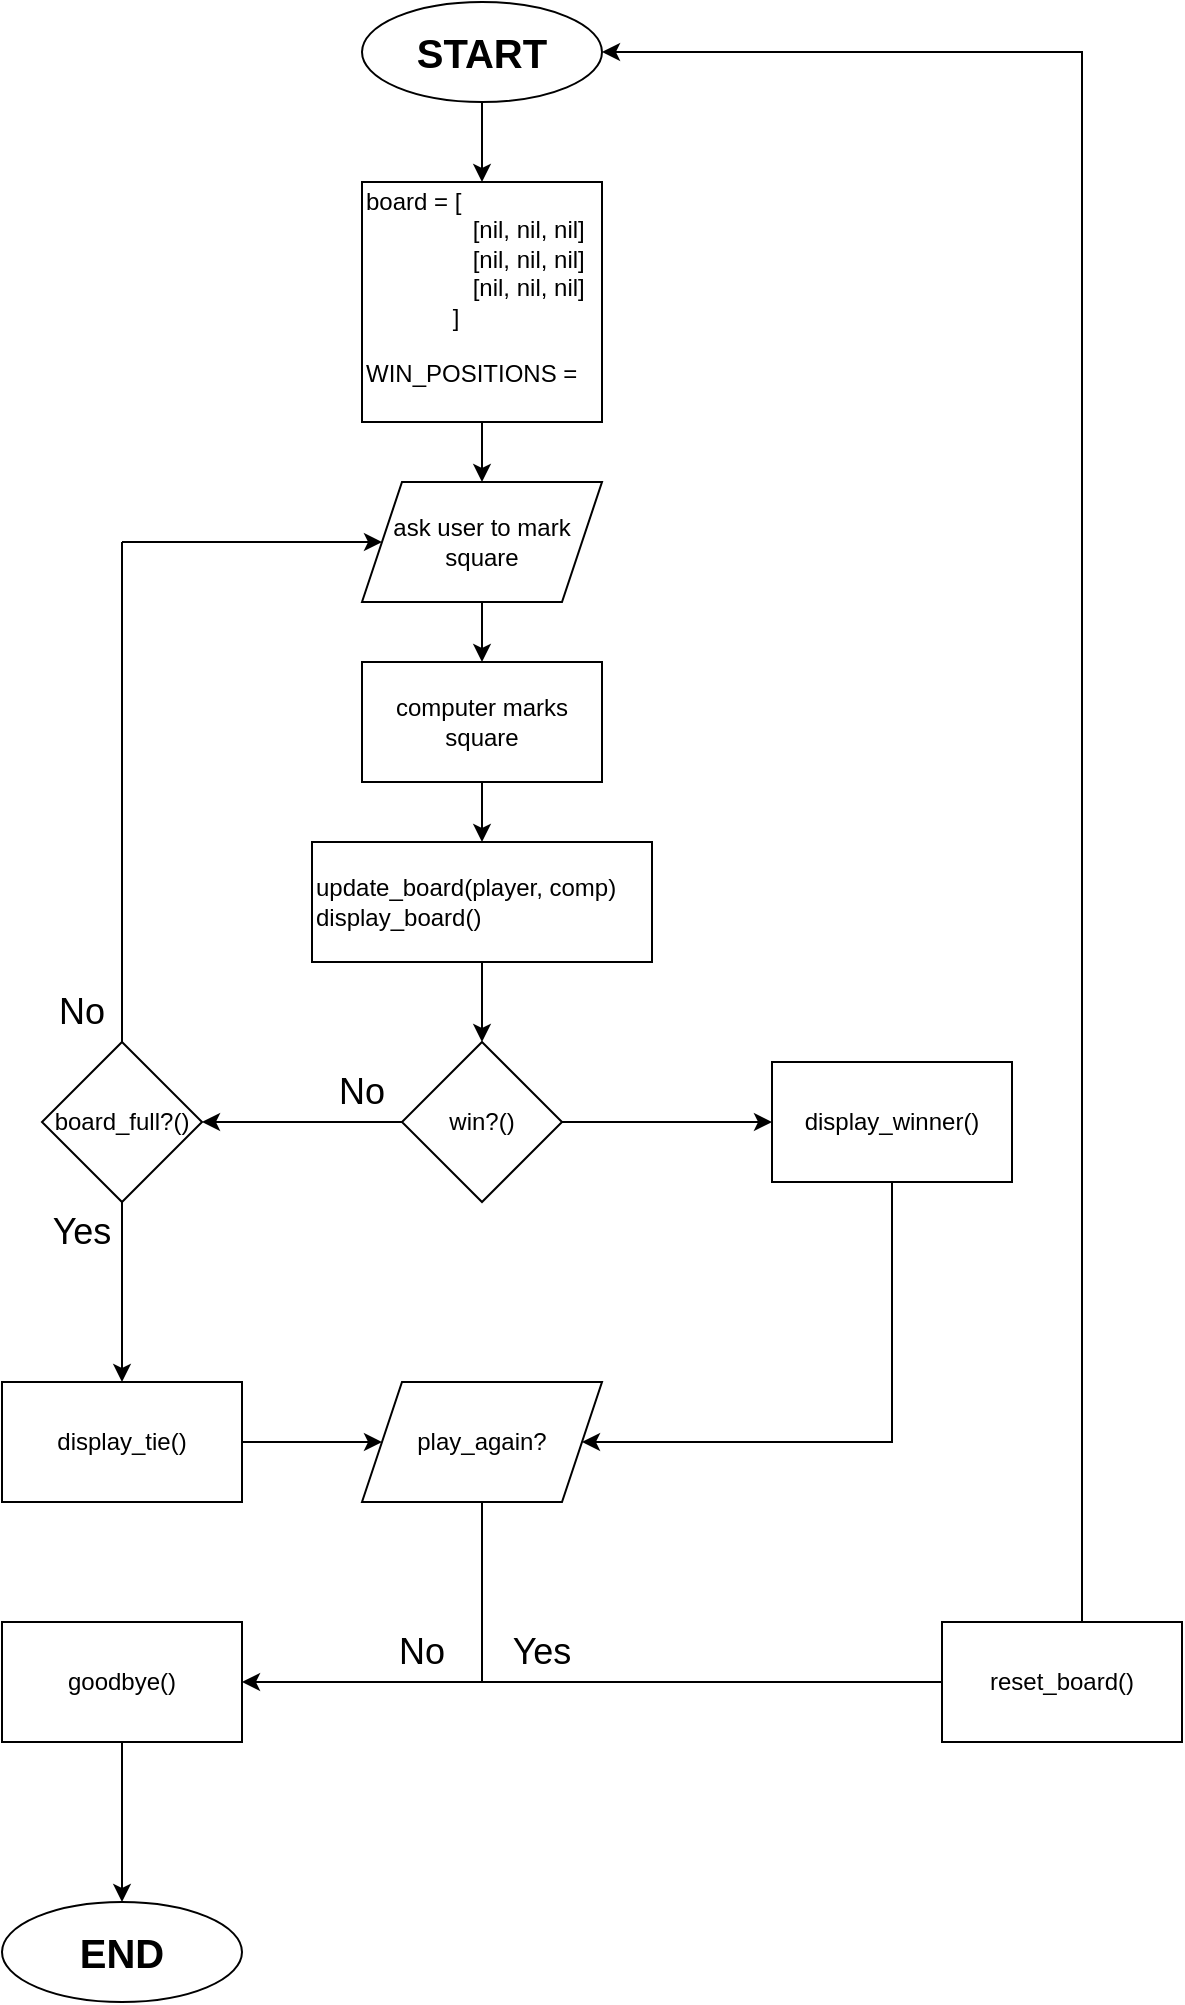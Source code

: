 <mxfile version="24.0.1" type="device">
  <diagram id="C5RBs43oDa-KdzZeNtuy" name="Page-1">
    <mxGraphModel dx="993" dy="784" grid="1" gridSize="10" guides="1" tooltips="1" connect="1" arrows="1" fold="1" page="1" pageScale="1" pageWidth="827" pageHeight="1169" math="0" shadow="0">
      <root>
        <mxCell id="WIyWlLk6GJQsqaUBKTNV-0" />
        <mxCell id="WIyWlLk6GJQsqaUBKTNV-1" parent="WIyWlLk6GJQsqaUBKTNV-0" />
        <mxCell id="HFUvoCJiVVyaj49G1ueH-1" value="&lt;font style=&quot;font-size: 20px;&quot;&gt;&lt;b&gt;START&lt;/b&gt;&lt;/font&gt;" style="ellipse;whiteSpace=wrap;html=1;" vertex="1" parent="WIyWlLk6GJQsqaUBKTNV-1">
          <mxGeometry x="360" y="20" width="120" height="50" as="geometry" />
        </mxCell>
        <mxCell id="HFUvoCJiVVyaj49G1ueH-4" style="edgeStyle=orthogonalEdgeStyle;rounded=0;orthogonalLoop=1;jettySize=auto;html=1;" edge="1" parent="WIyWlLk6GJQsqaUBKTNV-1" source="HFUvoCJiVVyaj49G1ueH-2" target="HFUvoCJiVVyaj49G1ueH-5">
          <mxGeometry relative="1" as="geometry">
            <mxPoint x="420.0" y="290" as="targetPoint" />
          </mxGeometry>
        </mxCell>
        <mxCell id="HFUvoCJiVVyaj49G1ueH-2" value="&lt;div style=&quot;&quot;&gt;&lt;span style=&quot;background-color: initial;&quot;&gt;board = [&lt;/span&gt;&lt;/div&gt;&lt;div style=&quot;&quot;&gt;&lt;span style=&quot;background-color: initial;&quot;&gt;&lt;span style=&quot;white-space: pre;&quot;&gt;&#x9;&lt;/span&gt;&lt;span style=&quot;white-space: pre;&quot;&gt;&#x9;&lt;/span&gt;[nil, nil, nil]&lt;/span&gt;&lt;/div&gt;&lt;div style=&quot;&quot;&gt;&lt;div style=&quot;&quot;&gt;&lt;span style=&quot;background-color: initial;&quot;&gt;&lt;span style=&quot;white-space: pre;&quot;&gt;&#x9;&lt;/span&gt;&lt;span style=&quot;white-space: pre;&quot;&gt;&#x9;&lt;/span&gt;[nil, nil, nil]&lt;/span&gt;&lt;/div&gt;&lt;span style=&quot;background-color: initial;&quot;&gt;&lt;div style=&quot;&quot;&gt;&lt;span style=&quot;background-color: initial;&quot;&gt;&lt;span style=&quot;white-space: pre;&quot;&gt;&#x9;&lt;/span&gt;&lt;span style=&quot;white-space: pre;&quot;&gt;&#x9;&lt;/span&gt;[nil, nil, nil]&lt;/span&gt;&lt;/div&gt;&lt;/span&gt;&lt;/div&gt;&lt;div style=&quot;&quot;&gt;&lt;span style=&quot;background-color: initial;&quot;&gt;&amp;nbsp; &amp;nbsp; &lt;span style=&quot;white-space: pre;&quot;&gt;&#x9;&lt;/span&gt;&amp;nbsp; &amp;nbsp; &amp;nbsp;]&amp;nbsp; &amp;nbsp; &amp;nbsp;&lt;/span&gt;&lt;/div&gt;&lt;div style=&quot;&quot;&gt;&lt;span style=&quot;background-color: initial;&quot;&gt;&lt;br&gt;&lt;/span&gt;&lt;/div&gt;&lt;div style=&quot;&quot;&gt;WIN_POSITIONS =&amp;nbsp;&lt;/div&gt;&lt;div style=&quot;&quot;&gt;&lt;br&gt;&lt;/div&gt;" style="rounded=0;whiteSpace=wrap;html=1;align=left;" vertex="1" parent="WIyWlLk6GJQsqaUBKTNV-1">
          <mxGeometry x="360" y="110" width="120" height="120" as="geometry" />
        </mxCell>
        <mxCell id="HFUvoCJiVVyaj49G1ueH-7" value="" style="edgeStyle=orthogonalEdgeStyle;rounded=0;orthogonalLoop=1;jettySize=auto;html=1;" edge="1" parent="WIyWlLk6GJQsqaUBKTNV-1" source="HFUvoCJiVVyaj49G1ueH-5" target="HFUvoCJiVVyaj49G1ueH-6">
          <mxGeometry relative="1" as="geometry" />
        </mxCell>
        <mxCell id="HFUvoCJiVVyaj49G1ueH-5" value="ask user to mark square" style="shape=parallelogram;perimeter=parallelogramPerimeter;whiteSpace=wrap;html=1;fixedSize=1;" vertex="1" parent="WIyWlLk6GJQsqaUBKTNV-1">
          <mxGeometry x="360.0" y="260" width="120" height="60" as="geometry" />
        </mxCell>
        <mxCell id="HFUvoCJiVVyaj49G1ueH-10" value="" style="edgeStyle=orthogonalEdgeStyle;rounded=0;orthogonalLoop=1;jettySize=auto;html=1;" edge="1" parent="WIyWlLk6GJQsqaUBKTNV-1" source="HFUvoCJiVVyaj49G1ueH-6" target="HFUvoCJiVVyaj49G1ueH-9">
          <mxGeometry relative="1" as="geometry" />
        </mxCell>
        <mxCell id="HFUvoCJiVVyaj49G1ueH-6" value="computer marks square" style="whiteSpace=wrap;html=1;" vertex="1" parent="WIyWlLk6GJQsqaUBKTNV-1">
          <mxGeometry x="360.0" y="350" width="120" height="60" as="geometry" />
        </mxCell>
        <mxCell id="HFUvoCJiVVyaj49G1ueH-13" value="" style="edgeStyle=orthogonalEdgeStyle;rounded=0;orthogonalLoop=1;jettySize=auto;html=1;" edge="1" parent="WIyWlLk6GJQsqaUBKTNV-1" source="HFUvoCJiVVyaj49G1ueH-9" target="HFUvoCJiVVyaj49G1ueH-12">
          <mxGeometry relative="1" as="geometry" />
        </mxCell>
        <mxCell id="HFUvoCJiVVyaj49G1ueH-9" value="update_board(player, comp)&lt;br&gt;display_board()" style="whiteSpace=wrap;html=1;align=left;" vertex="1" parent="WIyWlLk6GJQsqaUBKTNV-1">
          <mxGeometry x="335" y="440" width="170" height="60" as="geometry" />
        </mxCell>
        <mxCell id="HFUvoCJiVVyaj49G1ueH-19" value="" style="edgeStyle=orthogonalEdgeStyle;rounded=0;orthogonalLoop=1;jettySize=auto;html=1;" edge="1" parent="WIyWlLk6GJQsqaUBKTNV-1" source="HFUvoCJiVVyaj49G1ueH-12" target="HFUvoCJiVVyaj49G1ueH-18">
          <mxGeometry relative="1" as="geometry" />
        </mxCell>
        <mxCell id="HFUvoCJiVVyaj49G1ueH-28" value="" style="edgeStyle=orthogonalEdgeStyle;rounded=0;orthogonalLoop=1;jettySize=auto;html=1;" edge="1" parent="WIyWlLk6GJQsqaUBKTNV-1" source="HFUvoCJiVVyaj49G1ueH-12" target="HFUvoCJiVVyaj49G1ueH-27">
          <mxGeometry relative="1" as="geometry" />
        </mxCell>
        <mxCell id="HFUvoCJiVVyaj49G1ueH-12" value="win?()" style="rhombus;whiteSpace=wrap;html=1;" vertex="1" parent="WIyWlLk6GJQsqaUBKTNV-1">
          <mxGeometry x="380" y="540" width="80" height="80" as="geometry" />
        </mxCell>
        <mxCell id="HFUvoCJiVVyaj49G1ueH-30" value="" style="edgeStyle=orthogonalEdgeStyle;rounded=0;orthogonalLoop=1;jettySize=auto;html=1;" edge="1" parent="WIyWlLk6GJQsqaUBKTNV-1" source="HFUvoCJiVVyaj49G1ueH-18" target="HFUvoCJiVVyaj49G1ueH-29">
          <mxGeometry relative="1" as="geometry" />
        </mxCell>
        <mxCell id="HFUvoCJiVVyaj49G1ueH-18" value="board_full?()" style="rhombus;whiteSpace=wrap;html=1;" vertex="1" parent="WIyWlLk6GJQsqaUBKTNV-1">
          <mxGeometry x="200" y="540" width="80" height="80" as="geometry" />
        </mxCell>
        <mxCell id="HFUvoCJiVVyaj49G1ueH-20" value="No" style="text;html=1;align=center;verticalAlign=middle;whiteSpace=wrap;rounded=0;fontSize=18;" vertex="1" parent="WIyWlLk6GJQsqaUBKTNV-1">
          <mxGeometry x="330" y="550" width="60" height="30" as="geometry" />
        </mxCell>
        <mxCell id="HFUvoCJiVVyaj49G1ueH-24" value="" style="endArrow=classic;html=1;rounded=0;" edge="1" parent="WIyWlLk6GJQsqaUBKTNV-1" target="HFUvoCJiVVyaj49G1ueH-5">
          <mxGeometry width="50" height="50" relative="1" as="geometry">
            <mxPoint x="240" y="290" as="sourcePoint" />
            <mxPoint x="320" y="280" as="targetPoint" />
          </mxGeometry>
        </mxCell>
        <mxCell id="HFUvoCJiVVyaj49G1ueH-25" value="" style="endArrow=none;html=1;rounded=0;exitX=0.5;exitY=0;exitDx=0;exitDy=0;" edge="1" parent="WIyWlLk6GJQsqaUBKTNV-1" source="HFUvoCJiVVyaj49G1ueH-18">
          <mxGeometry width="50" height="50" relative="1" as="geometry">
            <mxPoint x="210" y="340" as="sourcePoint" />
            <mxPoint x="240" y="290" as="targetPoint" />
          </mxGeometry>
        </mxCell>
        <mxCell id="HFUvoCJiVVyaj49G1ueH-26" value="No" style="text;html=1;align=center;verticalAlign=middle;whiteSpace=wrap;rounded=0;fontSize=18;" vertex="1" parent="WIyWlLk6GJQsqaUBKTNV-1">
          <mxGeometry x="190" y="510" width="60" height="30" as="geometry" />
        </mxCell>
        <mxCell id="HFUvoCJiVVyaj49G1ueH-27" value="display_winner()" style="whiteSpace=wrap;html=1;" vertex="1" parent="WIyWlLk6GJQsqaUBKTNV-1">
          <mxGeometry x="565" y="550" width="120" height="60" as="geometry" />
        </mxCell>
        <mxCell id="HFUvoCJiVVyaj49G1ueH-36" style="edgeStyle=orthogonalEdgeStyle;rounded=0;orthogonalLoop=1;jettySize=auto;html=1;entryX=0;entryY=0.5;entryDx=0;entryDy=0;" edge="1" parent="WIyWlLk6GJQsqaUBKTNV-1" source="HFUvoCJiVVyaj49G1ueH-29" target="HFUvoCJiVVyaj49G1ueH-49">
          <mxGeometry relative="1" as="geometry">
            <mxPoint x="360" y="740" as="targetPoint" />
          </mxGeometry>
        </mxCell>
        <mxCell id="HFUvoCJiVVyaj49G1ueH-29" value="display_tie()" style="whiteSpace=wrap;html=1;" vertex="1" parent="WIyWlLk6GJQsqaUBKTNV-1">
          <mxGeometry x="180" y="710" width="120" height="60" as="geometry" />
        </mxCell>
        <mxCell id="HFUvoCJiVVyaj49G1ueH-34" value="Yes" style="text;html=1;align=center;verticalAlign=middle;whiteSpace=wrap;rounded=0;fontSize=18;" vertex="1" parent="WIyWlLk6GJQsqaUBKTNV-1">
          <mxGeometry x="190" y="620" width="60" height="30" as="geometry" />
        </mxCell>
        <mxCell id="HFUvoCJiVVyaj49G1ueH-39" value="" style="endArrow=classic;html=1;rounded=0;exitX=0.5;exitY=1;exitDx=0;exitDy=0;entryX=1;entryY=0.5;entryDx=0;entryDy=0;" edge="1" parent="WIyWlLk6GJQsqaUBKTNV-1" source="HFUvoCJiVVyaj49G1ueH-27" target="HFUvoCJiVVyaj49G1ueH-49">
          <mxGeometry width="50" height="50" relative="1" as="geometry">
            <mxPoint x="450" y="640" as="sourcePoint" />
            <mxPoint x="480" y="740" as="targetPoint" />
            <Array as="points">
              <mxPoint x="625" y="740" />
            </Array>
          </mxGeometry>
        </mxCell>
        <mxCell id="HFUvoCJiVVyaj49G1ueH-40" value="&lt;font style=&quot;font-size: 20px;&quot;&gt;&lt;b&gt;END&lt;/b&gt;&lt;/font&gt;" style="ellipse;whiteSpace=wrap;html=1;" vertex="1" parent="WIyWlLk6GJQsqaUBKTNV-1">
          <mxGeometry x="180" y="970" width="120" height="50" as="geometry" />
        </mxCell>
        <mxCell id="HFUvoCJiVVyaj49G1ueH-48" style="edgeStyle=orthogonalEdgeStyle;rounded=0;orthogonalLoop=1;jettySize=auto;html=1;entryX=0.5;entryY=0;entryDx=0;entryDy=0;" edge="1" parent="WIyWlLk6GJQsqaUBKTNV-1" source="HFUvoCJiVVyaj49G1ueH-46" target="HFUvoCJiVVyaj49G1ueH-40">
          <mxGeometry relative="1" as="geometry" />
        </mxCell>
        <mxCell id="HFUvoCJiVVyaj49G1ueH-46" value="goodbye()" style="whiteSpace=wrap;html=1;" vertex="1" parent="WIyWlLk6GJQsqaUBKTNV-1">
          <mxGeometry x="180" y="830" width="120" height="60" as="geometry" />
        </mxCell>
        <mxCell id="HFUvoCJiVVyaj49G1ueH-49" value="play_again?" style="shape=parallelogram;perimeter=parallelogramPerimeter;whiteSpace=wrap;html=1;fixedSize=1;" vertex="1" parent="WIyWlLk6GJQsqaUBKTNV-1">
          <mxGeometry x="360" y="710" width="120" height="60" as="geometry" />
        </mxCell>
        <mxCell id="HFUvoCJiVVyaj49G1ueH-51" value="" style="endArrow=none;html=1;rounded=0;entryX=0.5;entryY=1;entryDx=0;entryDy=0;" edge="1" parent="WIyWlLk6GJQsqaUBKTNV-1" target="HFUvoCJiVVyaj49G1ueH-49">
          <mxGeometry width="50" height="50" relative="1" as="geometry">
            <mxPoint x="420" y="860" as="sourcePoint" />
            <mxPoint x="439" y="830" as="targetPoint" />
          </mxGeometry>
        </mxCell>
        <mxCell id="HFUvoCJiVVyaj49G1ueH-52" value="" style="endArrow=classic;html=1;rounded=0;entryX=1;entryY=0.5;entryDx=0;entryDy=0;" edge="1" parent="WIyWlLk6GJQsqaUBKTNV-1" target="HFUvoCJiVVyaj49G1ueH-46">
          <mxGeometry width="50" height="50" relative="1" as="geometry">
            <mxPoint x="420" y="860" as="sourcePoint" />
            <mxPoint x="385" y="840" as="targetPoint" />
          </mxGeometry>
        </mxCell>
        <mxCell id="HFUvoCJiVVyaj49G1ueH-53" value="Yes" style="text;html=1;align=center;verticalAlign=middle;whiteSpace=wrap;rounded=0;fontSize=18;" vertex="1" parent="WIyWlLk6GJQsqaUBKTNV-1">
          <mxGeometry x="420" y="830" width="60" height="30" as="geometry" />
        </mxCell>
        <mxCell id="HFUvoCJiVVyaj49G1ueH-54" value="No" style="text;html=1;align=center;verticalAlign=middle;whiteSpace=wrap;rounded=0;fontSize=18;" vertex="1" parent="WIyWlLk6GJQsqaUBKTNV-1">
          <mxGeometry x="360" y="830" width="60" height="30" as="geometry" />
        </mxCell>
        <mxCell id="HFUvoCJiVVyaj49G1ueH-65" style="edgeStyle=orthogonalEdgeStyle;rounded=0;orthogonalLoop=1;jettySize=auto;html=1;entryX=0.5;entryY=0;entryDx=0;entryDy=0;" edge="1" parent="WIyWlLk6GJQsqaUBKTNV-1" source="HFUvoCJiVVyaj49G1ueH-1" target="HFUvoCJiVVyaj49G1ueH-2">
          <mxGeometry relative="1" as="geometry" />
        </mxCell>
        <mxCell id="HFUvoCJiVVyaj49G1ueH-67" value="" style="endArrow=classic;html=1;rounded=0;entryX=1;entryY=0.5;entryDx=0;entryDy=0;" edge="1" parent="WIyWlLk6GJQsqaUBKTNV-1" target="HFUvoCJiVVyaj49G1ueH-1">
          <mxGeometry width="50" height="50" relative="1" as="geometry">
            <mxPoint x="420" y="860" as="sourcePoint" />
            <mxPoint x="590" y="310" as="targetPoint" />
            <Array as="points">
              <mxPoint x="560" y="860" />
              <mxPoint x="720" y="860" />
              <mxPoint x="720" y="45" />
            </Array>
          </mxGeometry>
        </mxCell>
        <mxCell id="HFUvoCJiVVyaj49G1ueH-66" value="reset_board()" style="rounded=0;whiteSpace=wrap;html=1;" vertex="1" parent="WIyWlLk6GJQsqaUBKTNV-1">
          <mxGeometry x="650" y="830" width="120" height="60" as="geometry" />
        </mxCell>
      </root>
    </mxGraphModel>
  </diagram>
</mxfile>
